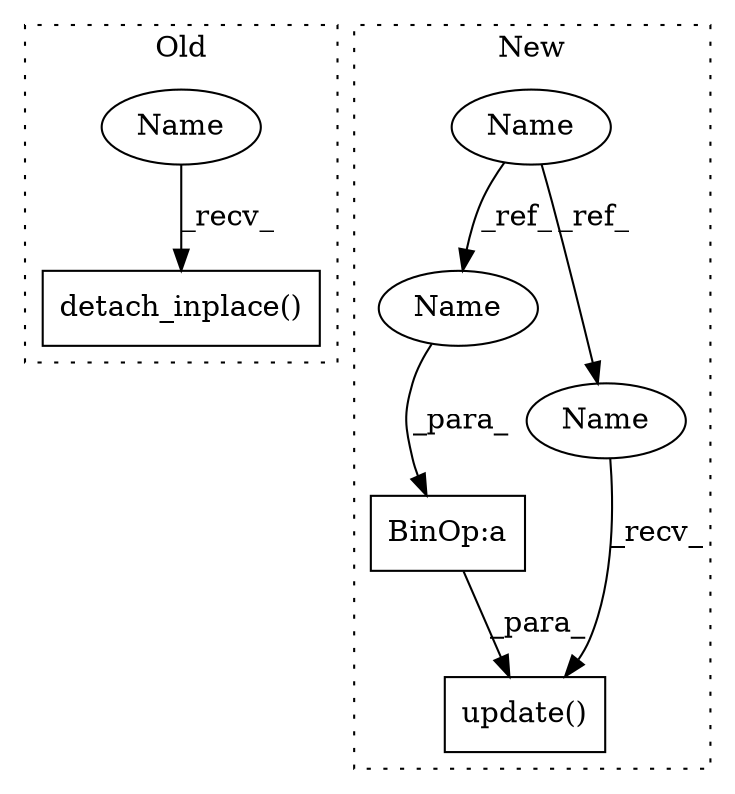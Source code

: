 digraph G {
subgraph cluster0 {
1 [label="detach_inplace()" a="75" s="7290" l="18" shape="box"];
7 [label="Name" a="87" s="7290" l="1" shape="ellipse"];
label = "Old";
style="dotted";
}
subgraph cluster1 {
2 [label="update()" a="75" s="7011,7058" l="9,1" shape="box"];
3 [label="BinOp:a" a="82" s="7021" l="17" shape="box"];
4 [label="Name" a="87" s="6720" l="1" shape="ellipse"];
5 [label="Name" a="87" s="7020" l="1" shape="ellipse"];
6 [label="Name" a="87" s="7011" l="1" shape="ellipse"];
label = "New";
style="dotted";
}
3 -> 2 [label="_para_"];
4 -> 5 [label="_ref_"];
4 -> 6 [label="_ref_"];
5 -> 3 [label="_para_"];
6 -> 2 [label="_recv_"];
7 -> 1 [label="_recv_"];
}